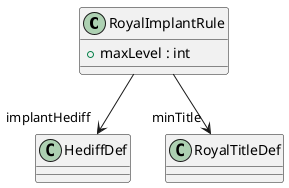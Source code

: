 @startuml
class RoyalImplantRule {
    + maxLevel : int
}
RoyalImplantRule --> "implantHediff" HediffDef
RoyalImplantRule --> "minTitle" RoyalTitleDef
@enduml
